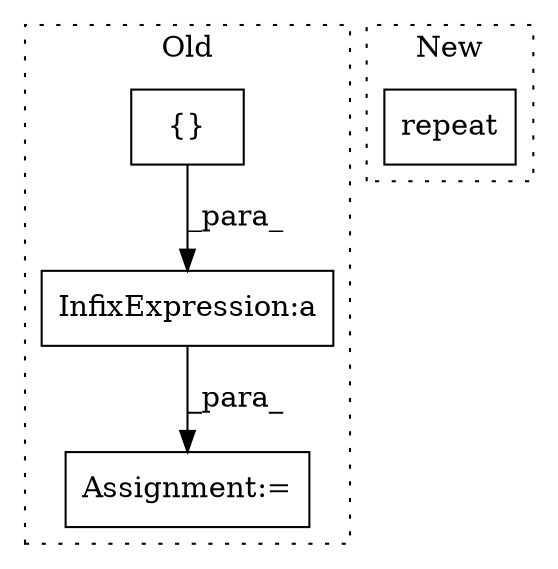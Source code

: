 digraph G {
subgraph cluster0 {
1 [label="{}" a="4" s="5326,5328" l="1,1" shape="box"];
3 [label="Assignment:=" a="7" s="5347" l="1" shape="box"];
4 [label="InfixExpression:a" a="27" s="5329" l="3" shape="box"];
label = "Old";
style="dotted";
}
subgraph cluster1 {
2 [label="repeat" a="32" s="5399,5411" l="7,1" shape="box"];
label = "New";
style="dotted";
}
1 -> 4 [label="_para_"];
4 -> 3 [label="_para_"];
}